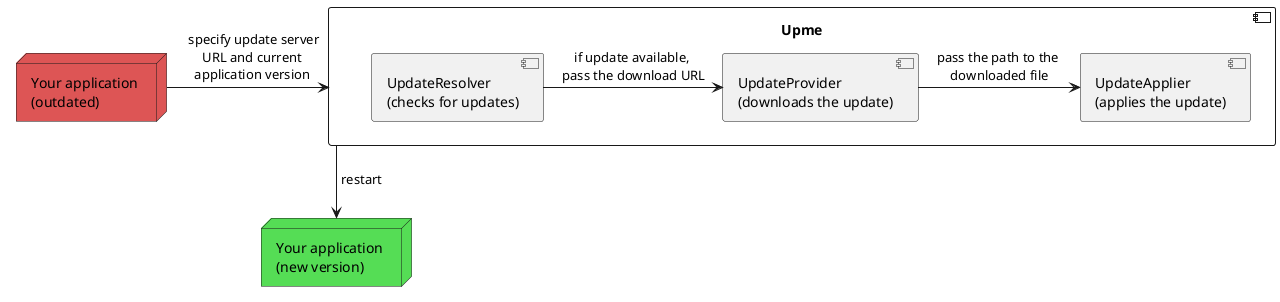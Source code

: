 @startuml
skinparam backgroundColor transparent
skinparam linetype ortho // orthogonal lines for cleaner routing
'left to right direction

component "Upme" as upme {
    [UpdateResolver\n(checks for updates)] as resolver
    [UpdateProvider\n(downloads the update)] as provider
    [UpdateApplier\n(applies the update)] as applier
}
node "Your application \n(outdated)" as old_app #dd5555
node "Your application \n(new version)" as new_app #55dd55

old_app -right-> upme : " specify update server\nURL and current\napplication version"
resolver -right-> provider : "if update available, \npass the download URL"
provider -right-> applier : "pass the path to the \ndownloaded file"
upme --> new_app : " restart"

@enduml

